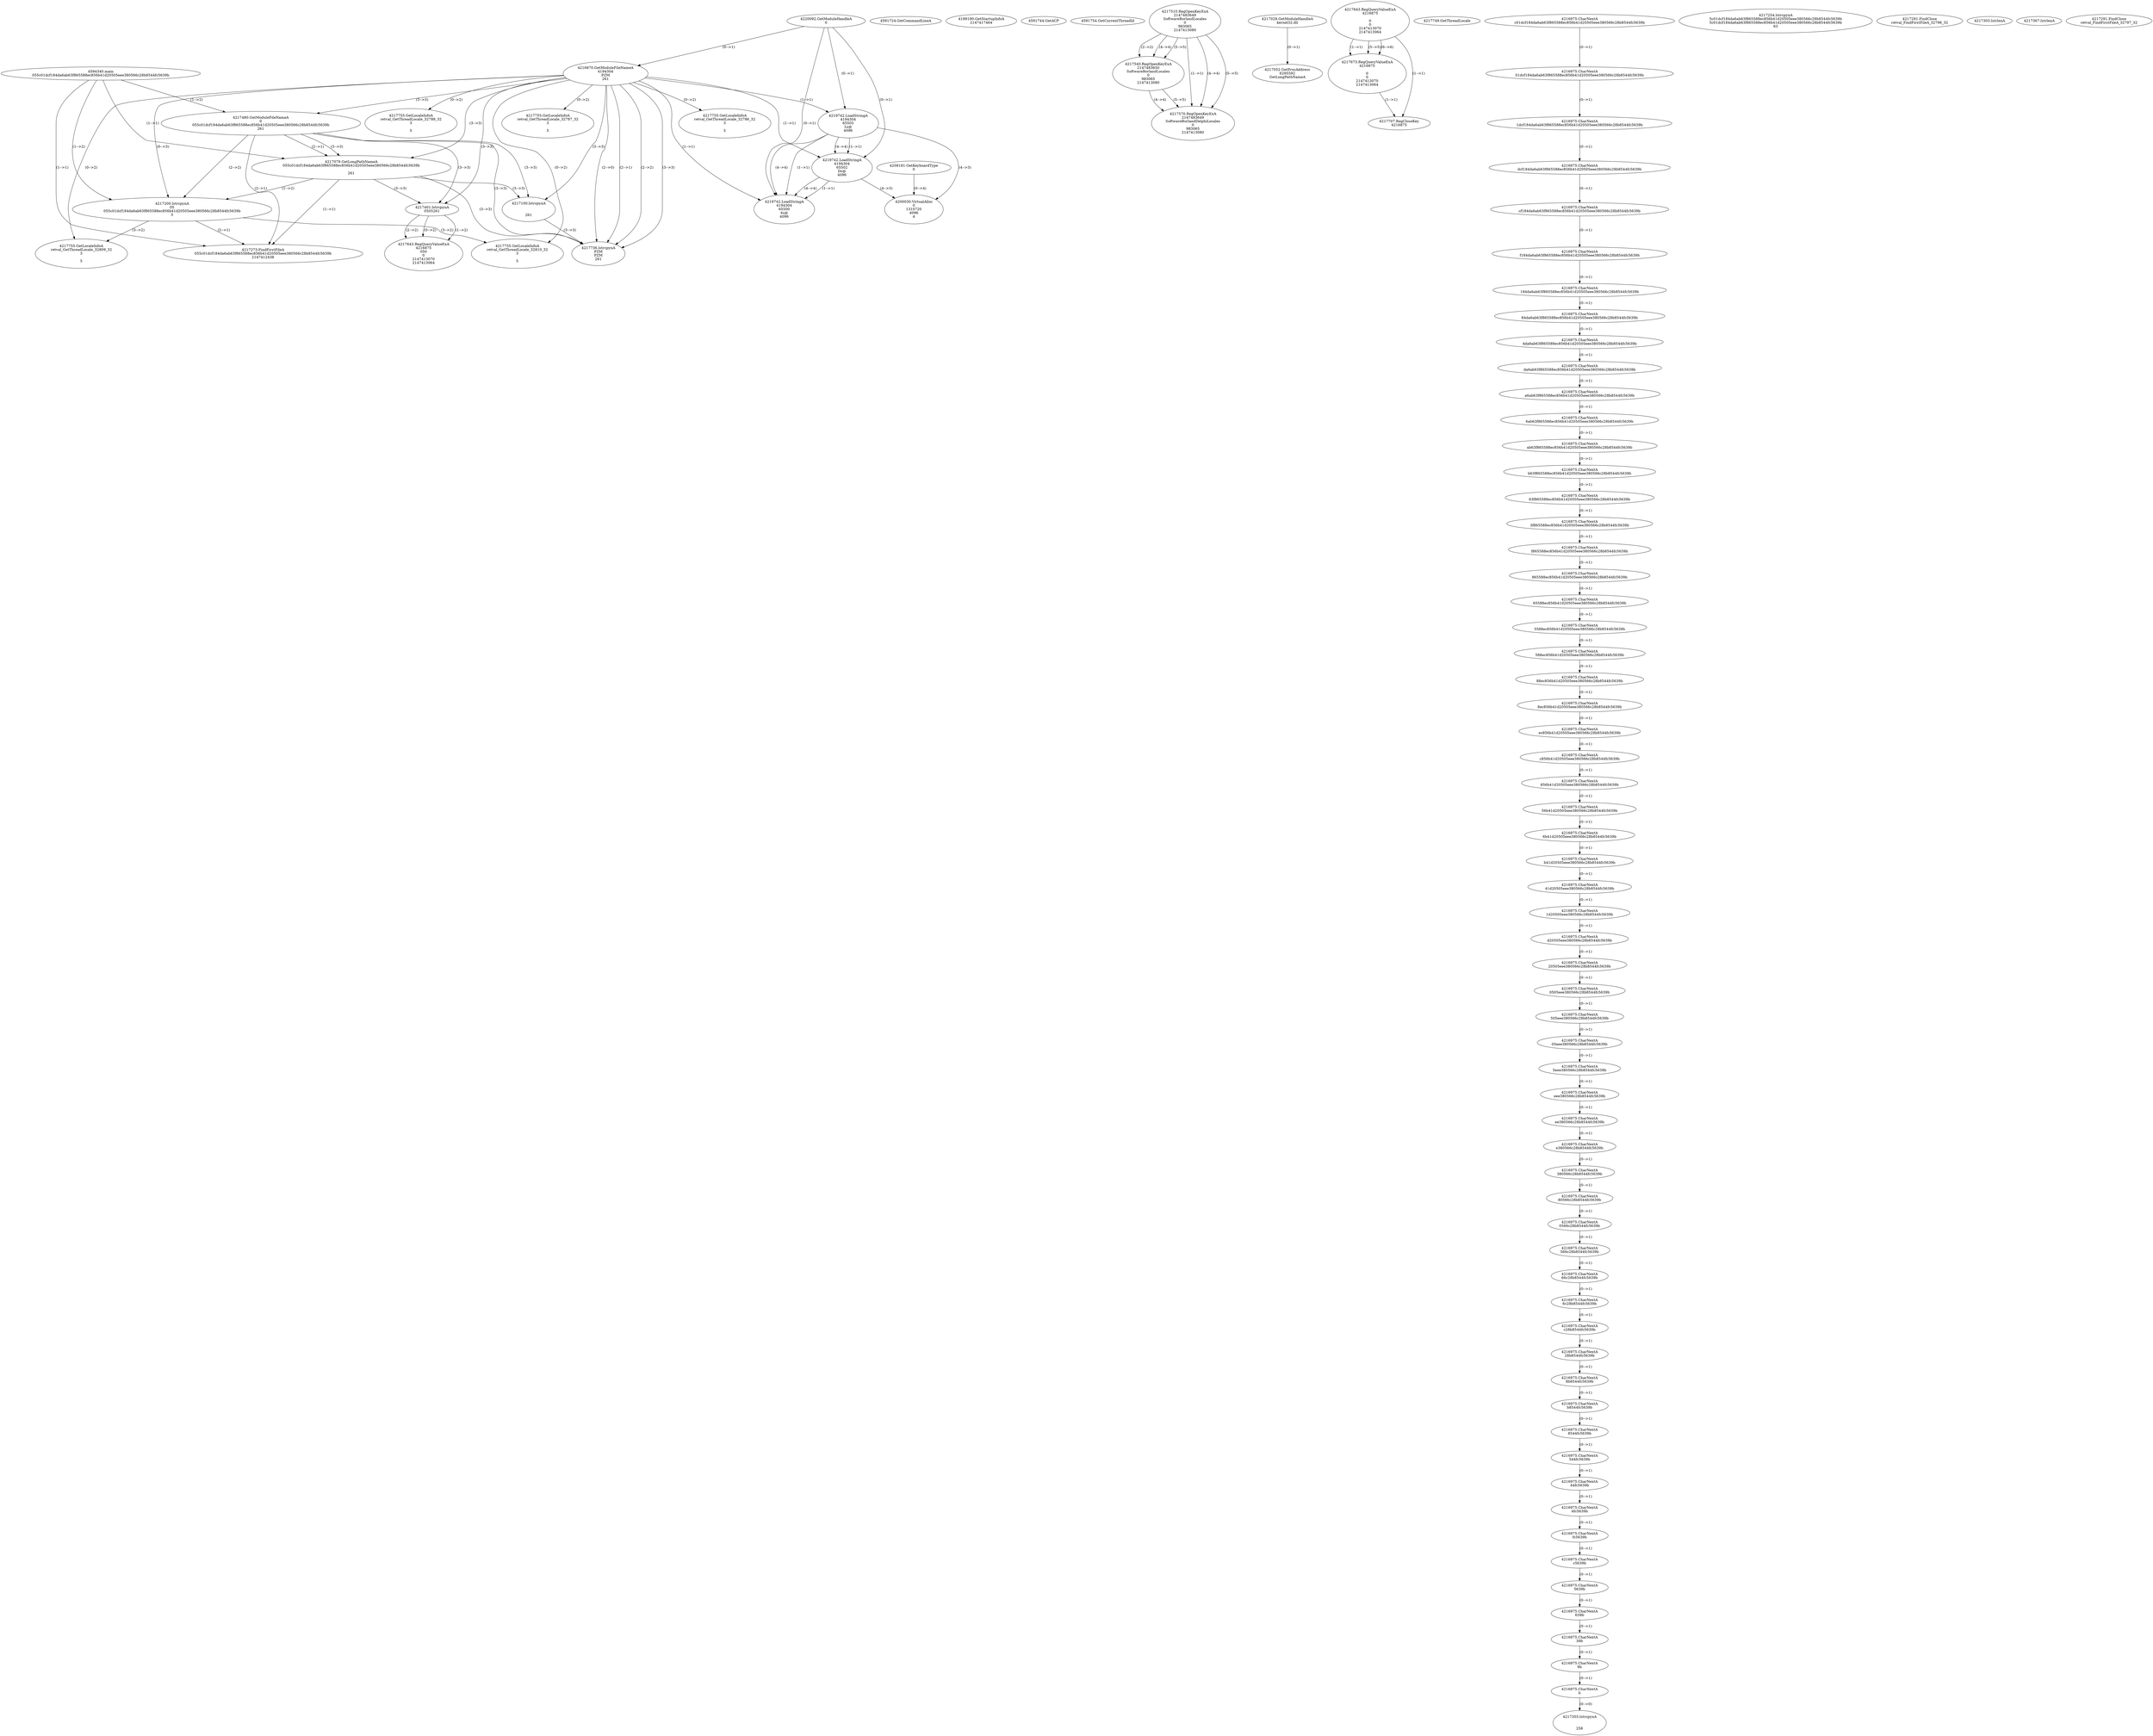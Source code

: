 // Global SCDG with merge call
digraph {
	0 [label="4594340.main
055c01dcf184da6ab63f865588ec856b41d20505eee380566c28b8544fc5639b"]
	1 [label="4220092.GetModuleHandleA
0"]
	2 [label="4208181.GetKeyboardType
0"]
	3 [label="4591724.GetCommandLineA
"]
	4 [label="4199190.GetStartupInfoA
2147417464"]
	5 [label="4591744.GetACP
"]
	6 [label="4591754.GetCurrentThreadId
"]
	7 [label="4216870.GetModuleFileNameA
4194304
PZM
261"]
	1 -> 7 [label="(0-->1)"]
	8 [label="4217480.GetModuleFileNameA
0
055c01dcf184da6ab63f865588ec856b41d20505eee380566c28b8544fc5639b
261"]
	0 -> 8 [label="(1-->2)"]
	7 -> 8 [label="(3-->3)"]
	9 [label="4217510.RegOpenKeyExA
2147483649
Software\Borland\Locales
0
983065
2147413080"]
	10 [label="4217029.GetModuleHandleA
kernel32.dll"]
	11 [label="4217052.GetProcAddress
6295592
GetLongPathNameA"]
	10 -> 11 [label="(0-->1)"]
	12 [label="4217079.GetLongPathNameA
055c01dcf184da6ab63f865588ec856b41d20505eee380566c28b8544fc5639b

261"]
	0 -> 12 [label="(1-->1)"]
	8 -> 12 [label="(2-->1)"]
	7 -> 12 [label="(3-->3)"]
	8 -> 12 [label="(3-->3)"]
	13 [label="4217100.lstrcpynA


261"]
	7 -> 13 [label="(3-->3)"]
	8 -> 13 [label="(3-->3)"]
	12 -> 13 [label="(3-->3)"]
	14 [label="4217643.RegQueryValueExA
4216875

0
0
2147413070
2147413064"]
	15 [label="4217673.RegQueryValueExA
4216875

0
0
2147413070
2147413064"]
	14 -> 15 [label="(1-->1)"]
	14 -> 15 [label="(5-->5)"]
	14 -> 15 [label="(6-->6)"]
	16 [label="4217707.RegCloseKey
4216875"]
	14 -> 16 [label="(1-->1)"]
	15 -> 16 [label="(1-->1)"]
	17 [label="4217736.lstrcpynA
PZM
PZM
261"]
	7 -> 17 [label="(2-->1)"]
	7 -> 17 [label="(2-->2)"]
	7 -> 17 [label="(3-->3)"]
	8 -> 17 [label="(3-->3)"]
	12 -> 17 [label="(3-->3)"]
	13 -> 17 [label="(3-->3)"]
	7 -> 17 [label="(2-->0)"]
	18 [label="4217749.GetThreadLocale
"]
	19 [label="4217755.GetLocaleInfoA
retval_GetThreadLocale_32787_32
3

5"]
	7 -> 19 [label="(0-->2)"]
	20 [label="4219742.LoadStringA
4194304
65503
Ls@
4096"]
	1 -> 20 [label="(0-->1)"]
	7 -> 20 [label="(1-->1)"]
	21 [label="4219742.LoadStringA
4194304
65502
Ds@
4096"]
	1 -> 21 [label="(0-->1)"]
	7 -> 21 [label="(1-->1)"]
	20 -> 21 [label="(1-->1)"]
	20 -> 21 [label="(4-->4)"]
	22 [label="4200030.VirtualAlloc
0
1310720
4096
4"]
	20 -> 22 [label="(4-->3)"]
	21 -> 22 [label="(4-->3)"]
	2 -> 22 [label="(0-->4)"]
	23 [label="4217200.lstrcpynA
05
055c01dcf184da6ab63f865588ec856b41d20505eee380566c28b8544fc5639b
3"]
	0 -> 23 [label="(1-->2)"]
	8 -> 23 [label="(2-->2)"]
	12 -> 23 [label="(1-->2)"]
	7 -> 23 [label="(0-->3)"]
	24 [label="4216975.CharNextA
c01dcf184da6ab63f865588ec856b41d20505eee380566c28b8544fc5639b"]
	25 [label="4216975.CharNextA
01dcf184da6ab63f865588ec856b41d20505eee380566c28b8544fc5639b"]
	24 -> 25 [label="(0-->1)"]
	26 [label="4216975.CharNextA
1dcf184da6ab63f865588ec856b41d20505eee380566c28b8544fc5639b"]
	25 -> 26 [label="(0-->1)"]
	27 [label="4216975.CharNextA
dcf184da6ab63f865588ec856b41d20505eee380566c28b8544fc5639b"]
	26 -> 27 [label="(0-->1)"]
	28 [label="4216975.CharNextA
cf184da6ab63f865588ec856b41d20505eee380566c28b8544fc5639b"]
	27 -> 28 [label="(0-->1)"]
	29 [label="4216975.CharNextA
f184da6ab63f865588ec856b41d20505eee380566c28b8544fc5639b"]
	28 -> 29 [label="(0-->1)"]
	30 [label="4216975.CharNextA
184da6ab63f865588ec856b41d20505eee380566c28b8544fc5639b"]
	29 -> 30 [label="(0-->1)"]
	31 [label="4216975.CharNextA
84da6ab63f865588ec856b41d20505eee380566c28b8544fc5639b"]
	30 -> 31 [label="(0-->1)"]
	32 [label="4216975.CharNextA
4da6ab63f865588ec856b41d20505eee380566c28b8544fc5639b"]
	31 -> 32 [label="(0-->1)"]
	33 [label="4216975.CharNextA
da6ab63f865588ec856b41d20505eee380566c28b8544fc5639b"]
	32 -> 33 [label="(0-->1)"]
	34 [label="4216975.CharNextA
a6ab63f865588ec856b41d20505eee380566c28b8544fc5639b"]
	33 -> 34 [label="(0-->1)"]
	35 [label="4216975.CharNextA
6ab63f865588ec856b41d20505eee380566c28b8544fc5639b"]
	34 -> 35 [label="(0-->1)"]
	36 [label="4216975.CharNextA
ab63f865588ec856b41d20505eee380566c28b8544fc5639b"]
	35 -> 36 [label="(0-->1)"]
	37 [label="4216975.CharNextA
b63f865588ec856b41d20505eee380566c28b8544fc5639b"]
	36 -> 37 [label="(0-->1)"]
	38 [label="4216975.CharNextA
63f865588ec856b41d20505eee380566c28b8544fc5639b"]
	37 -> 38 [label="(0-->1)"]
	39 [label="4216975.CharNextA
3f865588ec856b41d20505eee380566c28b8544fc5639b"]
	38 -> 39 [label="(0-->1)"]
	40 [label="4216975.CharNextA
f865588ec856b41d20505eee380566c28b8544fc5639b"]
	39 -> 40 [label="(0-->1)"]
	41 [label="4216975.CharNextA
865588ec856b41d20505eee380566c28b8544fc5639b"]
	40 -> 41 [label="(0-->1)"]
	42 [label="4216975.CharNextA
65588ec856b41d20505eee380566c28b8544fc5639b"]
	41 -> 42 [label="(0-->1)"]
	43 [label="4216975.CharNextA
5588ec856b41d20505eee380566c28b8544fc5639b"]
	42 -> 43 [label="(0-->1)"]
	44 [label="4216975.CharNextA
588ec856b41d20505eee380566c28b8544fc5639b"]
	43 -> 44 [label="(0-->1)"]
	45 [label="4216975.CharNextA
88ec856b41d20505eee380566c28b8544fc5639b"]
	44 -> 45 [label="(0-->1)"]
	46 [label="4216975.CharNextA
8ec856b41d20505eee380566c28b8544fc5639b"]
	45 -> 46 [label="(0-->1)"]
	47 [label="4216975.CharNextA
ec856b41d20505eee380566c28b8544fc5639b"]
	46 -> 47 [label="(0-->1)"]
	48 [label="4216975.CharNextA
c856b41d20505eee380566c28b8544fc5639b"]
	47 -> 48 [label="(0-->1)"]
	49 [label="4216975.CharNextA
856b41d20505eee380566c28b8544fc5639b"]
	48 -> 49 [label="(0-->1)"]
	50 [label="4216975.CharNextA
56b41d20505eee380566c28b8544fc5639b"]
	49 -> 50 [label="(0-->1)"]
	51 [label="4216975.CharNextA
6b41d20505eee380566c28b8544fc5639b"]
	50 -> 51 [label="(0-->1)"]
	52 [label="4216975.CharNextA
b41d20505eee380566c28b8544fc5639b"]
	51 -> 52 [label="(0-->1)"]
	53 [label="4216975.CharNextA
41d20505eee380566c28b8544fc5639b"]
	52 -> 53 [label="(0-->1)"]
	54 [label="4216975.CharNextA
1d20505eee380566c28b8544fc5639b"]
	53 -> 54 [label="(0-->1)"]
	55 [label="4216975.CharNextA
d20505eee380566c28b8544fc5639b"]
	54 -> 55 [label="(0-->1)"]
	56 [label="4216975.CharNextA
20505eee380566c28b8544fc5639b"]
	55 -> 56 [label="(0-->1)"]
	57 [label="4216975.CharNextA
0505eee380566c28b8544fc5639b"]
	56 -> 57 [label="(0-->1)"]
	58 [label="4216975.CharNextA
505eee380566c28b8544fc5639b"]
	57 -> 58 [label="(0-->1)"]
	59 [label="4216975.CharNextA
05eee380566c28b8544fc5639b"]
	58 -> 59 [label="(0-->1)"]
	60 [label="4216975.CharNextA
5eee380566c28b8544fc5639b"]
	59 -> 60 [label="(0-->1)"]
	61 [label="4216975.CharNextA
eee380566c28b8544fc5639b"]
	60 -> 61 [label="(0-->1)"]
	62 [label="4216975.CharNextA
ee380566c28b8544fc5639b"]
	61 -> 62 [label="(0-->1)"]
	63 [label="4216975.CharNextA
e380566c28b8544fc5639b"]
	62 -> 63 [label="(0-->1)"]
	64 [label="4216975.CharNextA
380566c28b8544fc5639b"]
	63 -> 64 [label="(0-->1)"]
	65 [label="4216975.CharNextA
80566c28b8544fc5639b"]
	64 -> 65 [label="(0-->1)"]
	66 [label="4216975.CharNextA
0566c28b8544fc5639b"]
	65 -> 66 [label="(0-->1)"]
	67 [label="4216975.CharNextA
566c28b8544fc5639b"]
	66 -> 67 [label="(0-->1)"]
	68 [label="4216975.CharNextA
66c28b8544fc5639b"]
	67 -> 68 [label="(0-->1)"]
	69 [label="4216975.CharNextA
6c28b8544fc5639b"]
	68 -> 69 [label="(0-->1)"]
	70 [label="4216975.CharNextA
c28b8544fc5639b"]
	69 -> 70 [label="(0-->1)"]
	71 [label="4216975.CharNextA
28b8544fc5639b"]
	70 -> 71 [label="(0-->1)"]
	72 [label="4216975.CharNextA
8b8544fc5639b"]
	71 -> 72 [label="(0-->1)"]
	73 [label="4216975.CharNextA
b8544fc5639b"]
	72 -> 73 [label="(0-->1)"]
	74 [label="4216975.CharNextA
8544fc5639b"]
	73 -> 74 [label="(0-->1)"]
	75 [label="4216975.CharNextA
544fc5639b"]
	74 -> 75 [label="(0-->1)"]
	76 [label="4216975.CharNextA
44fc5639b"]
	75 -> 76 [label="(0-->1)"]
	77 [label="4216975.CharNextA
4fc5639b"]
	76 -> 77 [label="(0-->1)"]
	78 [label="4216975.CharNextA
fc5639b"]
	77 -> 78 [label="(0-->1)"]
	79 [label="4216975.CharNextA
c5639b"]
	78 -> 79 [label="(0-->1)"]
	80 [label="4216975.CharNextA
5639b"]
	79 -> 80 [label="(0-->1)"]
	81 [label="4216975.CharNextA
639b"]
	80 -> 81 [label="(0-->1)"]
	82 [label="4216975.CharNextA
39b"]
	81 -> 82 [label="(0-->1)"]
	83 [label="4216975.CharNextA
9b"]
	82 -> 83 [label="(0-->1)"]
	84 [label="4216975.CharNextA
b"]
	83 -> 84 [label="(0-->1)"]
	85 [label="4217254.lstrcpynA
5c01dcf184da6ab63f865588ec856b41d20505eee380566c28b8544fc5639b
5c01dcf184da6ab63f865588ec856b41d20505eee380566c28b8544fc5639b
63"]
	86 [label="4217273.FindFirstFileA
055c01dcf184da6ab63f865588ec856b41d20505eee380566c28b8544fc5639b
2147412438"]
	0 -> 86 [label="(1-->1)"]
	8 -> 86 [label="(2-->1)"]
	12 -> 86 [label="(1-->1)"]
	23 -> 86 [label="(2-->1)"]
	87 [label="4217291.FindClose
retval_FindFirstFileA_32796_32"]
	88 [label="4217303.lstrlenA
"]
	89 [label="4217355.lstrcpynA


258"]
	84 -> 89 [label="(0-->0)"]
	90 [label="4217367.lstrlenA
"]
	91 [label="4217401.lstrcpynA
05\
05\
261"]
	7 -> 91 [label="(3-->3)"]
	8 -> 91 [label="(3-->3)"]
	12 -> 91 [label="(3-->3)"]
	92 [label="4217643.RegQueryValueExA
4216875
05\
0
0
2147413070
2147413064"]
	91 -> 92 [label="(1-->2)"]
	91 -> 92 [label="(2-->2)"]
	91 -> 92 [label="(0-->2)"]
	93 [label="4217755.GetLocaleInfoA
retval_GetThreadLocale_32809_32
3

5"]
	7 -> 93 [label="(0-->2)"]
	23 -> 93 [label="(3-->2)"]
	94 [label="4217540.RegOpenKeyExA
2147483650
Software\Borland\Locales
0
983065
2147413080"]
	9 -> 94 [label="(2-->2)"]
	9 -> 94 [label="(4-->4)"]
	9 -> 94 [label="(5-->5)"]
	95 [label="4217570.RegOpenKeyExA
2147483649
Software\Borland\Delphi\Locales
0
983065
2147413080"]
	9 -> 95 [label="(1-->1)"]
	9 -> 95 [label="(4-->4)"]
	94 -> 95 [label="(4-->4)"]
	9 -> 95 [label="(5-->5)"]
	94 -> 95 [label="(5-->5)"]
	96 [label="4217291.FindClose
retval_FindFirstFileA_32797_32"]
	97 [label="4217755.GetLocaleInfoA
retval_GetThreadLocale_32810_32
3

5"]
	7 -> 97 [label="(0-->2)"]
	23 -> 97 [label="(3-->2)"]
	98 [label="4217755.GetLocaleInfoA
retval_GetThreadLocale_32786_32
3

5"]
	7 -> 98 [label="(0-->2)"]
	99 [label="4219742.LoadStringA
4194304
65500
4s@
4096"]
	1 -> 99 [label="(0-->1)"]
	7 -> 99 [label="(1-->1)"]
	20 -> 99 [label="(1-->1)"]
	21 -> 99 [label="(1-->1)"]
	20 -> 99 [label="(4-->4)"]
	21 -> 99 [label="(4-->4)"]
	100 [label="4217755.GetLocaleInfoA
retval_GetThreadLocale_32788_32
3

5"]
	7 -> 100 [label="(0-->2)"]
}
